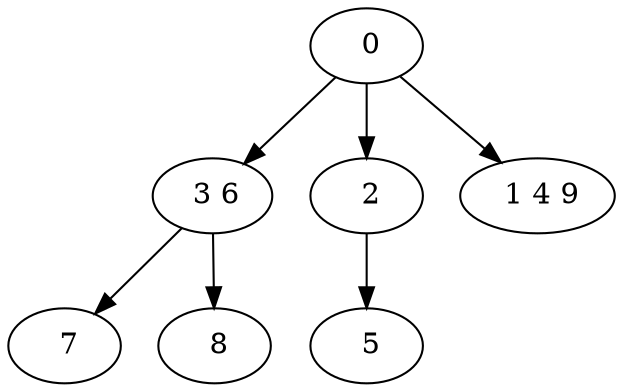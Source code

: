 digraph mytree {
" 0" -> " 3 6";
" 0" -> " 2";
" 0" -> " 1 4 9";
" 3 6" -> " 7";
" 3 6" -> " 8";
" 2" -> " 5";
" 5";
" 1 4 9";
" 7";
" 8";
}
